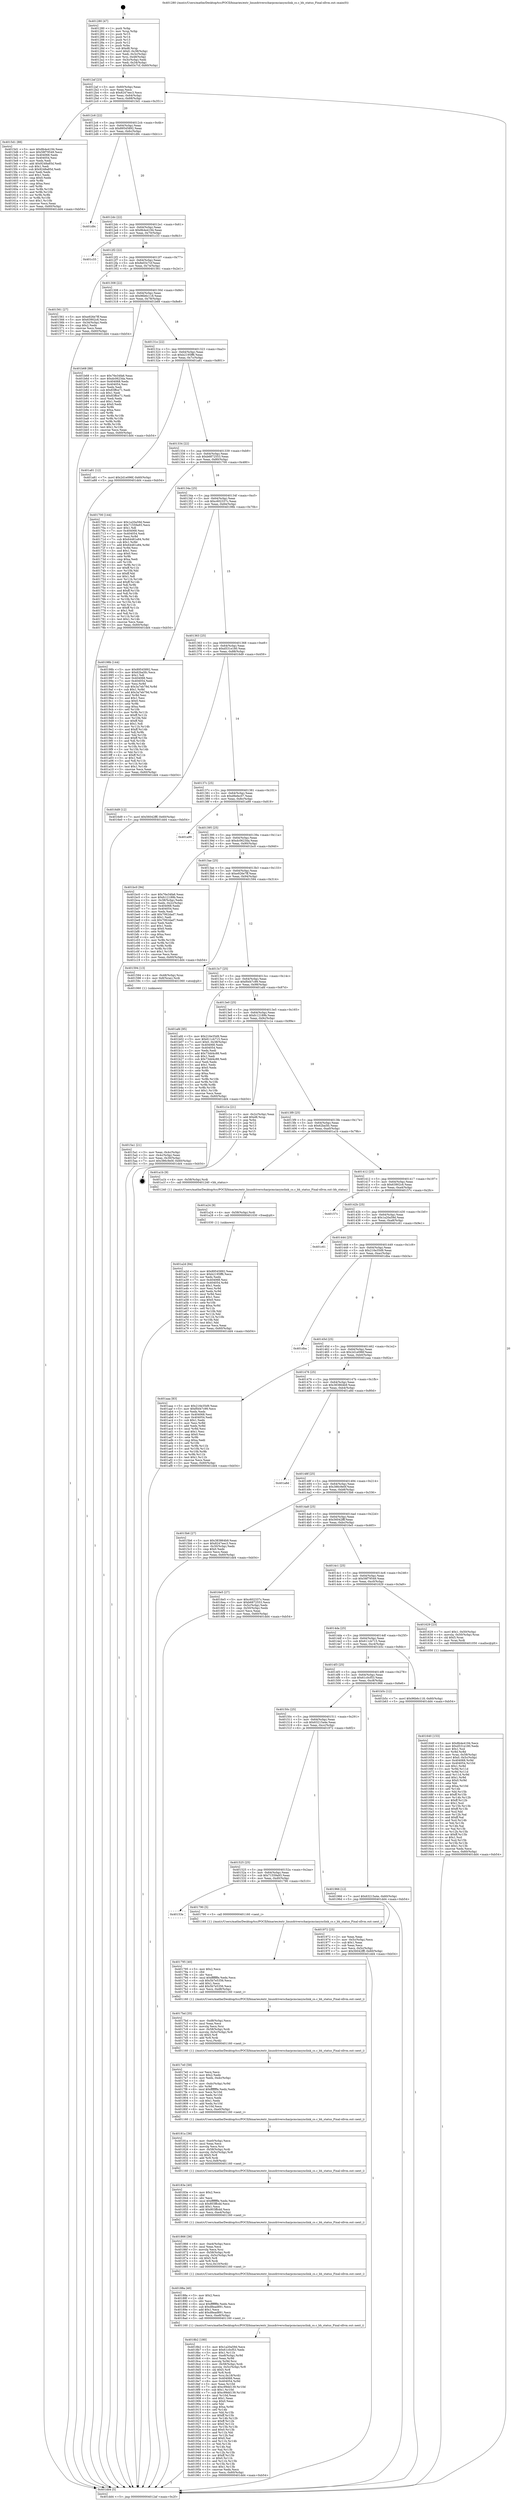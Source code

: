 digraph "0x401280" {
  label = "0x401280 (/mnt/c/Users/mathe/Desktop/tcc/POCII/binaries/extr_linuxdriverscharpcmciasynclink_cs.c_bh_status_Final-ollvm.out::main(0))"
  labelloc = "t"
  node[shape=record]

  Entry [label="",width=0.3,height=0.3,shape=circle,fillcolor=black,style=filled]
  "0x4012af" [label="{
     0x4012af [23]\l
     | [instrs]\l
     &nbsp;&nbsp;0x4012af \<+3\>: mov -0x60(%rbp),%eax\l
     &nbsp;&nbsp;0x4012b2 \<+2\>: mov %eax,%ecx\l
     &nbsp;&nbsp;0x4012b4 \<+6\>: sub $0x8247eec3,%ecx\l
     &nbsp;&nbsp;0x4012ba \<+3\>: mov %eax,-0x64(%rbp)\l
     &nbsp;&nbsp;0x4012bd \<+3\>: mov %ecx,-0x68(%rbp)\l
     &nbsp;&nbsp;0x4012c0 \<+6\>: je 00000000004015d1 \<main+0x351\>\l
  }"]
  "0x4015d1" [label="{
     0x4015d1 [88]\l
     | [instrs]\l
     &nbsp;&nbsp;0x4015d1 \<+5\>: mov $0x8b4e4194,%eax\l
     &nbsp;&nbsp;0x4015d6 \<+5\>: mov $0x58f79549,%ecx\l
     &nbsp;&nbsp;0x4015db \<+7\>: mov 0x404068,%edx\l
     &nbsp;&nbsp;0x4015e2 \<+7\>: mov 0x404054,%esi\l
     &nbsp;&nbsp;0x4015e9 \<+2\>: mov %edx,%edi\l
     &nbsp;&nbsp;0x4015eb \<+6\>: add $0x9248a85d,%edi\l
     &nbsp;&nbsp;0x4015f1 \<+3\>: sub $0x1,%edi\l
     &nbsp;&nbsp;0x4015f4 \<+6\>: sub $0x9248a85d,%edi\l
     &nbsp;&nbsp;0x4015fa \<+3\>: imul %edi,%edx\l
     &nbsp;&nbsp;0x4015fd \<+3\>: and $0x1,%edx\l
     &nbsp;&nbsp;0x401600 \<+3\>: cmp $0x0,%edx\l
     &nbsp;&nbsp;0x401603 \<+4\>: sete %r8b\l
     &nbsp;&nbsp;0x401607 \<+3\>: cmp $0xa,%esi\l
     &nbsp;&nbsp;0x40160a \<+4\>: setl %r9b\l
     &nbsp;&nbsp;0x40160e \<+3\>: mov %r8b,%r10b\l
     &nbsp;&nbsp;0x401611 \<+3\>: and %r9b,%r10b\l
     &nbsp;&nbsp;0x401614 \<+3\>: xor %r9b,%r8b\l
     &nbsp;&nbsp;0x401617 \<+3\>: or %r8b,%r10b\l
     &nbsp;&nbsp;0x40161a \<+4\>: test $0x1,%r10b\l
     &nbsp;&nbsp;0x40161e \<+3\>: cmovne %ecx,%eax\l
     &nbsp;&nbsp;0x401621 \<+3\>: mov %eax,-0x60(%rbp)\l
     &nbsp;&nbsp;0x401624 \<+5\>: jmp 0000000000401dd4 \<main+0xb54\>\l
  }"]
  "0x4012c6" [label="{
     0x4012c6 [22]\l
     | [instrs]\l
     &nbsp;&nbsp;0x4012c6 \<+5\>: jmp 00000000004012cb \<main+0x4b\>\l
     &nbsp;&nbsp;0x4012cb \<+3\>: mov -0x64(%rbp),%eax\l
     &nbsp;&nbsp;0x4012ce \<+5\>: sub $0x89545892,%eax\l
     &nbsp;&nbsp;0x4012d3 \<+3\>: mov %eax,-0x6c(%rbp)\l
     &nbsp;&nbsp;0x4012d6 \<+6\>: je 0000000000401d9c \<main+0xb1c\>\l
  }"]
  Exit [label="",width=0.3,height=0.3,shape=circle,fillcolor=black,style=filled,peripheries=2]
  "0x401d9c" [label="{
     0x401d9c\l
  }", style=dashed]
  "0x4012dc" [label="{
     0x4012dc [22]\l
     | [instrs]\l
     &nbsp;&nbsp;0x4012dc \<+5\>: jmp 00000000004012e1 \<main+0x61\>\l
     &nbsp;&nbsp;0x4012e1 \<+3\>: mov -0x64(%rbp),%eax\l
     &nbsp;&nbsp;0x4012e4 \<+5\>: sub $0x8b4e4194,%eax\l
     &nbsp;&nbsp;0x4012e9 \<+3\>: mov %eax,-0x70(%rbp)\l
     &nbsp;&nbsp;0x4012ec \<+6\>: je 0000000000401c33 \<main+0x9b3\>\l
  }"]
  "0x401a2d" [label="{
     0x401a2d [84]\l
     | [instrs]\l
     &nbsp;&nbsp;0x401a2d \<+5\>: mov $0x89545892,%eax\l
     &nbsp;&nbsp;0x401a32 \<+5\>: mov $0xb2195ff6,%ecx\l
     &nbsp;&nbsp;0x401a37 \<+2\>: xor %edx,%edx\l
     &nbsp;&nbsp;0x401a39 \<+7\>: mov 0x404068,%esi\l
     &nbsp;&nbsp;0x401a40 \<+8\>: mov 0x404054,%r8d\l
     &nbsp;&nbsp;0x401a48 \<+3\>: sub $0x1,%edx\l
     &nbsp;&nbsp;0x401a4b \<+3\>: mov %esi,%r9d\l
     &nbsp;&nbsp;0x401a4e \<+3\>: add %edx,%r9d\l
     &nbsp;&nbsp;0x401a51 \<+4\>: imul %r9d,%esi\l
     &nbsp;&nbsp;0x401a55 \<+3\>: and $0x1,%esi\l
     &nbsp;&nbsp;0x401a58 \<+3\>: cmp $0x0,%esi\l
     &nbsp;&nbsp;0x401a5b \<+4\>: sete %r10b\l
     &nbsp;&nbsp;0x401a5f \<+4\>: cmp $0xa,%r8d\l
     &nbsp;&nbsp;0x401a63 \<+4\>: setl %r11b\l
     &nbsp;&nbsp;0x401a67 \<+3\>: mov %r10b,%bl\l
     &nbsp;&nbsp;0x401a6a \<+3\>: and %r11b,%bl\l
     &nbsp;&nbsp;0x401a6d \<+3\>: xor %r11b,%r10b\l
     &nbsp;&nbsp;0x401a70 \<+3\>: or %r10b,%bl\l
     &nbsp;&nbsp;0x401a73 \<+3\>: test $0x1,%bl\l
     &nbsp;&nbsp;0x401a76 \<+3\>: cmovne %ecx,%eax\l
     &nbsp;&nbsp;0x401a79 \<+3\>: mov %eax,-0x60(%rbp)\l
     &nbsp;&nbsp;0x401a7c \<+5\>: jmp 0000000000401dd4 \<main+0xb54\>\l
  }"]
  "0x401c33" [label="{
     0x401c33\l
  }", style=dashed]
  "0x4012f2" [label="{
     0x4012f2 [22]\l
     | [instrs]\l
     &nbsp;&nbsp;0x4012f2 \<+5\>: jmp 00000000004012f7 \<main+0x77\>\l
     &nbsp;&nbsp;0x4012f7 \<+3\>: mov -0x64(%rbp),%eax\l
     &nbsp;&nbsp;0x4012fa \<+5\>: sub $0x8e03c7cf,%eax\l
     &nbsp;&nbsp;0x4012ff \<+3\>: mov %eax,-0x74(%rbp)\l
     &nbsp;&nbsp;0x401302 \<+6\>: je 0000000000401561 \<main+0x2e1\>\l
  }"]
  "0x401a24" [label="{
     0x401a24 [9]\l
     | [instrs]\l
     &nbsp;&nbsp;0x401a24 \<+4\>: mov -0x58(%rbp),%rdi\l
     &nbsp;&nbsp;0x401a28 \<+5\>: call 0000000000401030 \<free@plt\>\l
     | [calls]\l
     &nbsp;&nbsp;0x401030 \{1\} (unknown)\l
  }"]
  "0x401561" [label="{
     0x401561 [27]\l
     | [instrs]\l
     &nbsp;&nbsp;0x401561 \<+5\>: mov $0xe926e7ff,%eax\l
     &nbsp;&nbsp;0x401566 \<+5\>: mov $0x63902c6,%ecx\l
     &nbsp;&nbsp;0x40156b \<+3\>: mov -0x34(%rbp),%edx\l
     &nbsp;&nbsp;0x40156e \<+3\>: cmp $0x2,%edx\l
     &nbsp;&nbsp;0x401571 \<+3\>: cmovne %ecx,%eax\l
     &nbsp;&nbsp;0x401574 \<+3\>: mov %eax,-0x60(%rbp)\l
     &nbsp;&nbsp;0x401577 \<+5\>: jmp 0000000000401dd4 \<main+0xb54\>\l
  }"]
  "0x401308" [label="{
     0x401308 [22]\l
     | [instrs]\l
     &nbsp;&nbsp;0x401308 \<+5\>: jmp 000000000040130d \<main+0x8d\>\l
     &nbsp;&nbsp;0x40130d \<+3\>: mov -0x64(%rbp),%eax\l
     &nbsp;&nbsp;0x401310 \<+5\>: sub $0x96b6c118,%eax\l
     &nbsp;&nbsp;0x401315 \<+3\>: mov %eax,-0x78(%rbp)\l
     &nbsp;&nbsp;0x401318 \<+6\>: je 0000000000401b68 \<main+0x8e8\>\l
  }"]
  "0x401dd4" [label="{
     0x401dd4 [5]\l
     | [instrs]\l
     &nbsp;&nbsp;0x401dd4 \<+5\>: jmp 00000000004012af \<main+0x2f\>\l
  }"]
  "0x401280" [label="{
     0x401280 [47]\l
     | [instrs]\l
     &nbsp;&nbsp;0x401280 \<+1\>: push %rbp\l
     &nbsp;&nbsp;0x401281 \<+3\>: mov %rsp,%rbp\l
     &nbsp;&nbsp;0x401284 \<+2\>: push %r15\l
     &nbsp;&nbsp;0x401286 \<+2\>: push %r14\l
     &nbsp;&nbsp;0x401288 \<+2\>: push %r13\l
     &nbsp;&nbsp;0x40128a \<+2\>: push %r12\l
     &nbsp;&nbsp;0x40128c \<+1\>: push %rbx\l
     &nbsp;&nbsp;0x40128d \<+7\>: sub $0xd8,%rsp\l
     &nbsp;&nbsp;0x401294 \<+7\>: movl $0x0,-0x38(%rbp)\l
     &nbsp;&nbsp;0x40129b \<+3\>: mov %edi,-0x3c(%rbp)\l
     &nbsp;&nbsp;0x40129e \<+4\>: mov %rsi,-0x48(%rbp)\l
     &nbsp;&nbsp;0x4012a2 \<+3\>: mov -0x3c(%rbp),%edi\l
     &nbsp;&nbsp;0x4012a5 \<+3\>: mov %edi,-0x34(%rbp)\l
     &nbsp;&nbsp;0x4012a8 \<+7\>: movl $0x8e03c7cf,-0x60(%rbp)\l
  }"]
  "0x4018b2" [label="{
     0x4018b2 [180]\l
     | [instrs]\l
     &nbsp;&nbsp;0x4018b2 \<+5\>: mov $0x1a20a59d,%ecx\l
     &nbsp;&nbsp;0x4018b7 \<+5\>: mov $0x61c0cf53,%edx\l
     &nbsp;&nbsp;0x4018bc \<+3\>: mov $0x1,%r11b\l
     &nbsp;&nbsp;0x4018bf \<+7\>: mov -0xe8(%rbp),%r9d\l
     &nbsp;&nbsp;0x4018c6 \<+4\>: imul %eax,%r9d\l
     &nbsp;&nbsp;0x4018ca \<+3\>: movslq %r9d,%rsi\l
     &nbsp;&nbsp;0x4018cd \<+4\>: mov -0x58(%rbp),%rdi\l
     &nbsp;&nbsp;0x4018d1 \<+4\>: movslq -0x5c(%rbp),%r8\l
     &nbsp;&nbsp;0x4018d5 \<+4\>: shl $0x5,%r8\l
     &nbsp;&nbsp;0x4018d9 \<+3\>: add %r8,%rdi\l
     &nbsp;&nbsp;0x4018dc \<+4\>: mov %rsi,0x18(%rdi)\l
     &nbsp;&nbsp;0x4018e0 \<+7\>: mov 0x404068,%eax\l
     &nbsp;&nbsp;0x4018e7 \<+8\>: mov 0x404054,%r9d\l
     &nbsp;&nbsp;0x4018ef \<+3\>: mov %eax,%r10d\l
     &nbsp;&nbsp;0x4018f2 \<+7\>: add $0xc99dd139,%r10d\l
     &nbsp;&nbsp;0x4018f9 \<+4\>: sub $0x1,%r10d\l
     &nbsp;&nbsp;0x4018fd \<+7\>: sub $0xc99dd139,%r10d\l
     &nbsp;&nbsp;0x401904 \<+4\>: imul %r10d,%eax\l
     &nbsp;&nbsp;0x401908 \<+3\>: and $0x1,%eax\l
     &nbsp;&nbsp;0x40190b \<+3\>: cmp $0x0,%eax\l
     &nbsp;&nbsp;0x40190e \<+3\>: sete %bl\l
     &nbsp;&nbsp;0x401911 \<+4\>: cmp $0xa,%r9d\l
     &nbsp;&nbsp;0x401915 \<+4\>: setl %r14b\l
     &nbsp;&nbsp;0x401919 \<+3\>: mov %bl,%r15b\l
     &nbsp;&nbsp;0x40191c \<+4\>: xor $0xff,%r15b\l
     &nbsp;&nbsp;0x401920 \<+3\>: mov %r14b,%r12b\l
     &nbsp;&nbsp;0x401923 \<+4\>: xor $0xff,%r12b\l
     &nbsp;&nbsp;0x401927 \<+4\>: xor $0x0,%r11b\l
     &nbsp;&nbsp;0x40192b \<+3\>: mov %r15b,%r13b\l
     &nbsp;&nbsp;0x40192e \<+4\>: and $0x0,%r13b\l
     &nbsp;&nbsp;0x401932 \<+3\>: and %r11b,%bl\l
     &nbsp;&nbsp;0x401935 \<+3\>: mov %r12b,%al\l
     &nbsp;&nbsp;0x401938 \<+2\>: and $0x0,%al\l
     &nbsp;&nbsp;0x40193a \<+3\>: and %r11b,%r14b\l
     &nbsp;&nbsp;0x40193d \<+3\>: or %bl,%r13b\l
     &nbsp;&nbsp;0x401940 \<+3\>: or %r14b,%al\l
     &nbsp;&nbsp;0x401943 \<+3\>: xor %al,%r13b\l
     &nbsp;&nbsp;0x401946 \<+3\>: or %r12b,%r15b\l
     &nbsp;&nbsp;0x401949 \<+4\>: xor $0xff,%r15b\l
     &nbsp;&nbsp;0x40194d \<+4\>: or $0x0,%r11b\l
     &nbsp;&nbsp;0x401951 \<+3\>: and %r11b,%r15b\l
     &nbsp;&nbsp;0x401954 \<+3\>: or %r15b,%r13b\l
     &nbsp;&nbsp;0x401957 \<+4\>: test $0x1,%r13b\l
     &nbsp;&nbsp;0x40195b \<+3\>: cmovne %edx,%ecx\l
     &nbsp;&nbsp;0x40195e \<+3\>: mov %ecx,-0x60(%rbp)\l
     &nbsp;&nbsp;0x401961 \<+5\>: jmp 0000000000401dd4 \<main+0xb54\>\l
  }"]
  "0x401b68" [label="{
     0x401b68 [88]\l
     | [instrs]\l
     &nbsp;&nbsp;0x401b68 \<+5\>: mov $0x76e34fa6,%eax\l
     &nbsp;&nbsp;0x401b6d \<+5\>: mov $0xdc0623da,%ecx\l
     &nbsp;&nbsp;0x401b72 \<+7\>: mov 0x404068,%edx\l
     &nbsp;&nbsp;0x401b79 \<+7\>: mov 0x404054,%esi\l
     &nbsp;&nbsp;0x401b80 \<+2\>: mov %edx,%edi\l
     &nbsp;&nbsp;0x401b82 \<+6\>: sub $0x83ffce71,%edi\l
     &nbsp;&nbsp;0x401b88 \<+3\>: sub $0x1,%edi\l
     &nbsp;&nbsp;0x401b8b \<+6\>: add $0x83ffce71,%edi\l
     &nbsp;&nbsp;0x401b91 \<+3\>: imul %edi,%edx\l
     &nbsp;&nbsp;0x401b94 \<+3\>: and $0x1,%edx\l
     &nbsp;&nbsp;0x401b97 \<+3\>: cmp $0x0,%edx\l
     &nbsp;&nbsp;0x401b9a \<+4\>: sete %r8b\l
     &nbsp;&nbsp;0x401b9e \<+3\>: cmp $0xa,%esi\l
     &nbsp;&nbsp;0x401ba1 \<+4\>: setl %r9b\l
     &nbsp;&nbsp;0x401ba5 \<+3\>: mov %r8b,%r10b\l
     &nbsp;&nbsp;0x401ba8 \<+3\>: and %r9b,%r10b\l
     &nbsp;&nbsp;0x401bab \<+3\>: xor %r9b,%r8b\l
     &nbsp;&nbsp;0x401bae \<+3\>: or %r8b,%r10b\l
     &nbsp;&nbsp;0x401bb1 \<+4\>: test $0x1,%r10b\l
     &nbsp;&nbsp;0x401bb5 \<+3\>: cmovne %ecx,%eax\l
     &nbsp;&nbsp;0x401bb8 \<+3\>: mov %eax,-0x60(%rbp)\l
     &nbsp;&nbsp;0x401bbb \<+5\>: jmp 0000000000401dd4 \<main+0xb54\>\l
  }"]
  "0x40131e" [label="{
     0x40131e [22]\l
     | [instrs]\l
     &nbsp;&nbsp;0x40131e \<+5\>: jmp 0000000000401323 \<main+0xa3\>\l
     &nbsp;&nbsp;0x401323 \<+3\>: mov -0x64(%rbp),%eax\l
     &nbsp;&nbsp;0x401326 \<+5\>: sub $0xb2195ff6,%eax\l
     &nbsp;&nbsp;0x40132b \<+3\>: mov %eax,-0x7c(%rbp)\l
     &nbsp;&nbsp;0x40132e \<+6\>: je 0000000000401a81 \<main+0x801\>\l
  }"]
  "0x40188a" [label="{
     0x40188a [40]\l
     | [instrs]\l
     &nbsp;&nbsp;0x40188a \<+5\>: mov $0x2,%ecx\l
     &nbsp;&nbsp;0x40188f \<+1\>: cltd\l
     &nbsp;&nbsp;0x401890 \<+2\>: idiv %ecx\l
     &nbsp;&nbsp;0x401892 \<+6\>: imul $0xfffffffe,%edx,%ecx\l
     &nbsp;&nbsp;0x401898 \<+6\>: sub $0xd8ead891,%ecx\l
     &nbsp;&nbsp;0x40189e \<+3\>: add $0x1,%ecx\l
     &nbsp;&nbsp;0x4018a1 \<+6\>: add $0xd8ead891,%ecx\l
     &nbsp;&nbsp;0x4018a7 \<+6\>: mov %ecx,-0xe8(%rbp)\l
     &nbsp;&nbsp;0x4018ad \<+5\>: call 0000000000401160 \<next_i\>\l
     | [calls]\l
     &nbsp;&nbsp;0x401160 \{1\} (/mnt/c/Users/mathe/Desktop/tcc/POCII/binaries/extr_linuxdriverscharpcmciasynclink_cs.c_bh_status_Final-ollvm.out::next_i)\l
  }"]
  "0x401a81" [label="{
     0x401a81 [12]\l
     | [instrs]\l
     &nbsp;&nbsp;0x401a81 \<+7\>: movl $0x2d1e096f,-0x60(%rbp)\l
     &nbsp;&nbsp;0x401a88 \<+5\>: jmp 0000000000401dd4 \<main+0xb54\>\l
  }"]
  "0x401334" [label="{
     0x401334 [22]\l
     | [instrs]\l
     &nbsp;&nbsp;0x401334 \<+5\>: jmp 0000000000401339 \<main+0xb9\>\l
     &nbsp;&nbsp;0x401339 \<+3\>: mov -0x64(%rbp),%eax\l
     &nbsp;&nbsp;0x40133c \<+5\>: sub $0xb6872553,%eax\l
     &nbsp;&nbsp;0x401341 \<+3\>: mov %eax,-0x80(%rbp)\l
     &nbsp;&nbsp;0x401344 \<+6\>: je 0000000000401700 \<main+0x480\>\l
  }"]
  "0x401866" [label="{
     0x401866 [36]\l
     | [instrs]\l
     &nbsp;&nbsp;0x401866 \<+6\>: mov -0xe4(%rbp),%ecx\l
     &nbsp;&nbsp;0x40186c \<+3\>: imul %eax,%ecx\l
     &nbsp;&nbsp;0x40186f \<+3\>: movslq %ecx,%rsi\l
     &nbsp;&nbsp;0x401872 \<+4\>: mov -0x58(%rbp),%rdi\l
     &nbsp;&nbsp;0x401876 \<+4\>: movslq -0x5c(%rbp),%r8\l
     &nbsp;&nbsp;0x40187a \<+4\>: shl $0x5,%r8\l
     &nbsp;&nbsp;0x40187e \<+3\>: add %r8,%rdi\l
     &nbsp;&nbsp;0x401881 \<+4\>: mov %rsi,0x10(%rdi)\l
     &nbsp;&nbsp;0x401885 \<+5\>: call 0000000000401160 \<next_i\>\l
     | [calls]\l
     &nbsp;&nbsp;0x401160 \{1\} (/mnt/c/Users/mathe/Desktop/tcc/POCII/binaries/extr_linuxdriverscharpcmciasynclink_cs.c_bh_status_Final-ollvm.out::next_i)\l
  }"]
  "0x401700" [label="{
     0x401700 [144]\l
     | [instrs]\l
     &nbsp;&nbsp;0x401700 \<+5\>: mov $0x1a20a59d,%eax\l
     &nbsp;&nbsp;0x401705 \<+5\>: mov $0x71559a93,%ecx\l
     &nbsp;&nbsp;0x40170a \<+2\>: mov $0x1,%dl\l
     &nbsp;&nbsp;0x40170c \<+7\>: mov 0x404068,%esi\l
     &nbsp;&nbsp;0x401713 \<+7\>: mov 0x404054,%edi\l
     &nbsp;&nbsp;0x40171a \<+3\>: mov %esi,%r8d\l
     &nbsp;&nbsp;0x40171d \<+7\>: sub $0x64481e84,%r8d\l
     &nbsp;&nbsp;0x401724 \<+4\>: sub $0x1,%r8d\l
     &nbsp;&nbsp;0x401728 \<+7\>: add $0x64481e84,%r8d\l
     &nbsp;&nbsp;0x40172f \<+4\>: imul %r8d,%esi\l
     &nbsp;&nbsp;0x401733 \<+3\>: and $0x1,%esi\l
     &nbsp;&nbsp;0x401736 \<+3\>: cmp $0x0,%esi\l
     &nbsp;&nbsp;0x401739 \<+4\>: sete %r9b\l
     &nbsp;&nbsp;0x40173d \<+3\>: cmp $0xa,%edi\l
     &nbsp;&nbsp;0x401740 \<+4\>: setl %r10b\l
     &nbsp;&nbsp;0x401744 \<+3\>: mov %r9b,%r11b\l
     &nbsp;&nbsp;0x401747 \<+4\>: xor $0xff,%r11b\l
     &nbsp;&nbsp;0x40174b \<+3\>: mov %r10b,%bl\l
     &nbsp;&nbsp;0x40174e \<+3\>: xor $0xff,%bl\l
     &nbsp;&nbsp;0x401751 \<+3\>: xor $0x1,%dl\l
     &nbsp;&nbsp;0x401754 \<+3\>: mov %r11b,%r14b\l
     &nbsp;&nbsp;0x401757 \<+4\>: and $0xff,%r14b\l
     &nbsp;&nbsp;0x40175b \<+3\>: and %dl,%r9b\l
     &nbsp;&nbsp;0x40175e \<+3\>: mov %bl,%r15b\l
     &nbsp;&nbsp;0x401761 \<+4\>: and $0xff,%r15b\l
     &nbsp;&nbsp;0x401765 \<+3\>: and %dl,%r10b\l
     &nbsp;&nbsp;0x401768 \<+3\>: or %r9b,%r14b\l
     &nbsp;&nbsp;0x40176b \<+3\>: or %r10b,%r15b\l
     &nbsp;&nbsp;0x40176e \<+3\>: xor %r15b,%r14b\l
     &nbsp;&nbsp;0x401771 \<+3\>: or %bl,%r11b\l
     &nbsp;&nbsp;0x401774 \<+4\>: xor $0xff,%r11b\l
     &nbsp;&nbsp;0x401778 \<+3\>: or $0x1,%dl\l
     &nbsp;&nbsp;0x40177b \<+3\>: and %dl,%r11b\l
     &nbsp;&nbsp;0x40177e \<+3\>: or %r11b,%r14b\l
     &nbsp;&nbsp;0x401781 \<+4\>: test $0x1,%r14b\l
     &nbsp;&nbsp;0x401785 \<+3\>: cmovne %ecx,%eax\l
     &nbsp;&nbsp;0x401788 \<+3\>: mov %eax,-0x60(%rbp)\l
     &nbsp;&nbsp;0x40178b \<+5\>: jmp 0000000000401dd4 \<main+0xb54\>\l
  }"]
  "0x40134a" [label="{
     0x40134a [25]\l
     | [instrs]\l
     &nbsp;&nbsp;0x40134a \<+5\>: jmp 000000000040134f \<main+0xcf\>\l
     &nbsp;&nbsp;0x40134f \<+3\>: mov -0x64(%rbp),%eax\l
     &nbsp;&nbsp;0x401352 \<+5\>: sub $0xc602337c,%eax\l
     &nbsp;&nbsp;0x401357 \<+6\>: mov %eax,-0x84(%rbp)\l
     &nbsp;&nbsp;0x40135d \<+6\>: je 000000000040198b \<main+0x70b\>\l
  }"]
  "0x40183e" [label="{
     0x40183e [40]\l
     | [instrs]\l
     &nbsp;&nbsp;0x40183e \<+5\>: mov $0x2,%ecx\l
     &nbsp;&nbsp;0x401843 \<+1\>: cltd\l
     &nbsp;&nbsp;0x401844 \<+2\>: idiv %ecx\l
     &nbsp;&nbsp;0x401846 \<+6\>: imul $0xfffffffe,%edx,%ecx\l
     &nbsp;&nbsp;0x40184c \<+6\>: sub $0x803ffcdd,%ecx\l
     &nbsp;&nbsp;0x401852 \<+3\>: add $0x1,%ecx\l
     &nbsp;&nbsp;0x401855 \<+6\>: add $0x803ffcdd,%ecx\l
     &nbsp;&nbsp;0x40185b \<+6\>: mov %ecx,-0xe4(%rbp)\l
     &nbsp;&nbsp;0x401861 \<+5\>: call 0000000000401160 \<next_i\>\l
     | [calls]\l
     &nbsp;&nbsp;0x401160 \{1\} (/mnt/c/Users/mathe/Desktop/tcc/POCII/binaries/extr_linuxdriverscharpcmciasynclink_cs.c_bh_status_Final-ollvm.out::next_i)\l
  }"]
  "0x40198b" [label="{
     0x40198b [144]\l
     | [instrs]\l
     &nbsp;&nbsp;0x40198b \<+5\>: mov $0x89545892,%eax\l
     &nbsp;&nbsp;0x401990 \<+5\>: mov $0x62ba5fc,%ecx\l
     &nbsp;&nbsp;0x401995 \<+2\>: mov $0x1,%dl\l
     &nbsp;&nbsp;0x401997 \<+7\>: mov 0x404068,%esi\l
     &nbsp;&nbsp;0x40199e \<+7\>: mov 0x404054,%edi\l
     &nbsp;&nbsp;0x4019a5 \<+3\>: mov %esi,%r8d\l
     &nbsp;&nbsp;0x4019a8 \<+7\>: sub $0x3a7eb79d,%r8d\l
     &nbsp;&nbsp;0x4019af \<+4\>: sub $0x1,%r8d\l
     &nbsp;&nbsp;0x4019b3 \<+7\>: add $0x3a7eb79d,%r8d\l
     &nbsp;&nbsp;0x4019ba \<+4\>: imul %r8d,%esi\l
     &nbsp;&nbsp;0x4019be \<+3\>: and $0x1,%esi\l
     &nbsp;&nbsp;0x4019c1 \<+3\>: cmp $0x0,%esi\l
     &nbsp;&nbsp;0x4019c4 \<+4\>: sete %r9b\l
     &nbsp;&nbsp;0x4019c8 \<+3\>: cmp $0xa,%edi\l
     &nbsp;&nbsp;0x4019cb \<+4\>: setl %r10b\l
     &nbsp;&nbsp;0x4019cf \<+3\>: mov %r9b,%r11b\l
     &nbsp;&nbsp;0x4019d2 \<+4\>: xor $0xff,%r11b\l
     &nbsp;&nbsp;0x4019d6 \<+3\>: mov %r10b,%bl\l
     &nbsp;&nbsp;0x4019d9 \<+3\>: xor $0xff,%bl\l
     &nbsp;&nbsp;0x4019dc \<+3\>: xor $0x1,%dl\l
     &nbsp;&nbsp;0x4019df \<+3\>: mov %r11b,%r14b\l
     &nbsp;&nbsp;0x4019e2 \<+4\>: and $0xff,%r14b\l
     &nbsp;&nbsp;0x4019e6 \<+3\>: and %dl,%r9b\l
     &nbsp;&nbsp;0x4019e9 \<+3\>: mov %bl,%r15b\l
     &nbsp;&nbsp;0x4019ec \<+4\>: and $0xff,%r15b\l
     &nbsp;&nbsp;0x4019f0 \<+3\>: and %dl,%r10b\l
     &nbsp;&nbsp;0x4019f3 \<+3\>: or %r9b,%r14b\l
     &nbsp;&nbsp;0x4019f6 \<+3\>: or %r10b,%r15b\l
     &nbsp;&nbsp;0x4019f9 \<+3\>: xor %r15b,%r14b\l
     &nbsp;&nbsp;0x4019fc \<+3\>: or %bl,%r11b\l
     &nbsp;&nbsp;0x4019ff \<+4\>: xor $0xff,%r11b\l
     &nbsp;&nbsp;0x401a03 \<+3\>: or $0x1,%dl\l
     &nbsp;&nbsp;0x401a06 \<+3\>: and %dl,%r11b\l
     &nbsp;&nbsp;0x401a09 \<+3\>: or %r11b,%r14b\l
     &nbsp;&nbsp;0x401a0c \<+4\>: test $0x1,%r14b\l
     &nbsp;&nbsp;0x401a10 \<+3\>: cmovne %ecx,%eax\l
     &nbsp;&nbsp;0x401a13 \<+3\>: mov %eax,-0x60(%rbp)\l
     &nbsp;&nbsp;0x401a16 \<+5\>: jmp 0000000000401dd4 \<main+0xb54\>\l
  }"]
  "0x401363" [label="{
     0x401363 [25]\l
     | [instrs]\l
     &nbsp;&nbsp;0x401363 \<+5\>: jmp 0000000000401368 \<main+0xe8\>\l
     &nbsp;&nbsp;0x401368 \<+3\>: mov -0x64(%rbp),%eax\l
     &nbsp;&nbsp;0x40136b \<+5\>: sub $0xd531e180,%eax\l
     &nbsp;&nbsp;0x401370 \<+6\>: mov %eax,-0x88(%rbp)\l
     &nbsp;&nbsp;0x401376 \<+6\>: je 00000000004016d9 \<main+0x459\>\l
  }"]
  "0x40181a" [label="{
     0x40181a [36]\l
     | [instrs]\l
     &nbsp;&nbsp;0x40181a \<+6\>: mov -0xe0(%rbp),%ecx\l
     &nbsp;&nbsp;0x401820 \<+3\>: imul %eax,%ecx\l
     &nbsp;&nbsp;0x401823 \<+3\>: movslq %ecx,%rsi\l
     &nbsp;&nbsp;0x401826 \<+4\>: mov -0x58(%rbp),%rdi\l
     &nbsp;&nbsp;0x40182a \<+4\>: movslq -0x5c(%rbp),%r8\l
     &nbsp;&nbsp;0x40182e \<+4\>: shl $0x5,%r8\l
     &nbsp;&nbsp;0x401832 \<+3\>: add %r8,%rdi\l
     &nbsp;&nbsp;0x401835 \<+4\>: mov %rsi,0x8(%rdi)\l
     &nbsp;&nbsp;0x401839 \<+5\>: call 0000000000401160 \<next_i\>\l
     | [calls]\l
     &nbsp;&nbsp;0x401160 \{1\} (/mnt/c/Users/mathe/Desktop/tcc/POCII/binaries/extr_linuxdriverscharpcmciasynclink_cs.c_bh_status_Final-ollvm.out::next_i)\l
  }"]
  "0x4016d9" [label="{
     0x4016d9 [12]\l
     | [instrs]\l
     &nbsp;&nbsp;0x4016d9 \<+7\>: movl $0x56042fff,-0x60(%rbp)\l
     &nbsp;&nbsp;0x4016e0 \<+5\>: jmp 0000000000401dd4 \<main+0xb54\>\l
  }"]
  "0x40137c" [label="{
     0x40137c [25]\l
     | [instrs]\l
     &nbsp;&nbsp;0x40137c \<+5\>: jmp 0000000000401381 \<main+0x101\>\l
     &nbsp;&nbsp;0x401381 \<+3\>: mov -0x64(%rbp),%eax\l
     &nbsp;&nbsp;0x401384 \<+5\>: sub $0xd9efec07,%eax\l
     &nbsp;&nbsp;0x401389 \<+6\>: mov %eax,-0x8c(%rbp)\l
     &nbsp;&nbsp;0x40138f \<+6\>: je 0000000000401a99 \<main+0x819\>\l
  }"]
  "0x4017e0" [label="{
     0x4017e0 [58]\l
     | [instrs]\l
     &nbsp;&nbsp;0x4017e0 \<+2\>: xor %ecx,%ecx\l
     &nbsp;&nbsp;0x4017e2 \<+5\>: mov $0x2,%edx\l
     &nbsp;&nbsp;0x4017e7 \<+6\>: mov %edx,-0xdc(%rbp)\l
     &nbsp;&nbsp;0x4017ed \<+1\>: cltd\l
     &nbsp;&nbsp;0x4017ee \<+7\>: mov -0xdc(%rbp),%r9d\l
     &nbsp;&nbsp;0x4017f5 \<+3\>: idiv %r9d\l
     &nbsp;&nbsp;0x4017f8 \<+6\>: imul $0xfffffffe,%edx,%edx\l
     &nbsp;&nbsp;0x4017fe \<+3\>: mov %ecx,%r10d\l
     &nbsp;&nbsp;0x401801 \<+3\>: sub %edx,%r10d\l
     &nbsp;&nbsp;0x401804 \<+2\>: mov %ecx,%edx\l
     &nbsp;&nbsp;0x401806 \<+3\>: sub $0x1,%edx\l
     &nbsp;&nbsp;0x401809 \<+3\>: add %edx,%r10d\l
     &nbsp;&nbsp;0x40180c \<+3\>: sub %r10d,%ecx\l
     &nbsp;&nbsp;0x40180f \<+6\>: mov %ecx,-0xe0(%rbp)\l
     &nbsp;&nbsp;0x401815 \<+5\>: call 0000000000401160 \<next_i\>\l
     | [calls]\l
     &nbsp;&nbsp;0x401160 \{1\} (/mnt/c/Users/mathe/Desktop/tcc/POCII/binaries/extr_linuxdriverscharpcmciasynclink_cs.c_bh_status_Final-ollvm.out::next_i)\l
  }"]
  "0x401a99" [label="{
     0x401a99\l
  }", style=dashed]
  "0x401395" [label="{
     0x401395 [25]\l
     | [instrs]\l
     &nbsp;&nbsp;0x401395 \<+5\>: jmp 000000000040139a \<main+0x11a\>\l
     &nbsp;&nbsp;0x40139a \<+3\>: mov -0x64(%rbp),%eax\l
     &nbsp;&nbsp;0x40139d \<+5\>: sub $0xdc0623da,%eax\l
     &nbsp;&nbsp;0x4013a2 \<+6\>: mov %eax,-0x90(%rbp)\l
     &nbsp;&nbsp;0x4013a8 \<+6\>: je 0000000000401bc0 \<main+0x940\>\l
  }"]
  "0x4017bd" [label="{
     0x4017bd [35]\l
     | [instrs]\l
     &nbsp;&nbsp;0x4017bd \<+6\>: mov -0xd8(%rbp),%ecx\l
     &nbsp;&nbsp;0x4017c3 \<+3\>: imul %eax,%ecx\l
     &nbsp;&nbsp;0x4017c6 \<+3\>: movslq %ecx,%rsi\l
     &nbsp;&nbsp;0x4017c9 \<+4\>: mov -0x58(%rbp),%rdi\l
     &nbsp;&nbsp;0x4017cd \<+4\>: movslq -0x5c(%rbp),%r8\l
     &nbsp;&nbsp;0x4017d1 \<+4\>: shl $0x5,%r8\l
     &nbsp;&nbsp;0x4017d5 \<+3\>: add %r8,%rdi\l
     &nbsp;&nbsp;0x4017d8 \<+3\>: mov %rsi,(%rdi)\l
     &nbsp;&nbsp;0x4017db \<+5\>: call 0000000000401160 \<next_i\>\l
     | [calls]\l
     &nbsp;&nbsp;0x401160 \{1\} (/mnt/c/Users/mathe/Desktop/tcc/POCII/binaries/extr_linuxdriverscharpcmciasynclink_cs.c_bh_status_Final-ollvm.out::next_i)\l
  }"]
  "0x401bc0" [label="{
     0x401bc0 [94]\l
     | [instrs]\l
     &nbsp;&nbsp;0x401bc0 \<+5\>: mov $0x76e34fa6,%eax\l
     &nbsp;&nbsp;0x401bc5 \<+5\>: mov $0xfc12189b,%ecx\l
     &nbsp;&nbsp;0x401bca \<+3\>: mov -0x38(%rbp),%edx\l
     &nbsp;&nbsp;0x401bcd \<+3\>: mov %edx,-0x2c(%rbp)\l
     &nbsp;&nbsp;0x401bd0 \<+7\>: mov 0x404068,%edx\l
     &nbsp;&nbsp;0x401bd7 \<+7\>: mov 0x404054,%esi\l
     &nbsp;&nbsp;0x401bde \<+2\>: mov %edx,%edi\l
     &nbsp;&nbsp;0x401be0 \<+6\>: add $0x7062dad7,%edi\l
     &nbsp;&nbsp;0x401be6 \<+3\>: sub $0x1,%edi\l
     &nbsp;&nbsp;0x401be9 \<+6\>: sub $0x7062dad7,%edi\l
     &nbsp;&nbsp;0x401bef \<+3\>: imul %edi,%edx\l
     &nbsp;&nbsp;0x401bf2 \<+3\>: and $0x1,%edx\l
     &nbsp;&nbsp;0x401bf5 \<+3\>: cmp $0x0,%edx\l
     &nbsp;&nbsp;0x401bf8 \<+4\>: sete %r8b\l
     &nbsp;&nbsp;0x401bfc \<+3\>: cmp $0xa,%esi\l
     &nbsp;&nbsp;0x401bff \<+4\>: setl %r9b\l
     &nbsp;&nbsp;0x401c03 \<+3\>: mov %r8b,%r10b\l
     &nbsp;&nbsp;0x401c06 \<+3\>: and %r9b,%r10b\l
     &nbsp;&nbsp;0x401c09 \<+3\>: xor %r9b,%r8b\l
     &nbsp;&nbsp;0x401c0c \<+3\>: or %r8b,%r10b\l
     &nbsp;&nbsp;0x401c0f \<+4\>: test $0x1,%r10b\l
     &nbsp;&nbsp;0x401c13 \<+3\>: cmovne %ecx,%eax\l
     &nbsp;&nbsp;0x401c16 \<+3\>: mov %eax,-0x60(%rbp)\l
     &nbsp;&nbsp;0x401c19 \<+5\>: jmp 0000000000401dd4 \<main+0xb54\>\l
  }"]
  "0x4013ae" [label="{
     0x4013ae [25]\l
     | [instrs]\l
     &nbsp;&nbsp;0x4013ae \<+5\>: jmp 00000000004013b3 \<main+0x133\>\l
     &nbsp;&nbsp;0x4013b3 \<+3\>: mov -0x64(%rbp),%eax\l
     &nbsp;&nbsp;0x4013b6 \<+5\>: sub $0xe926e7ff,%eax\l
     &nbsp;&nbsp;0x4013bb \<+6\>: mov %eax,-0x94(%rbp)\l
     &nbsp;&nbsp;0x4013c1 \<+6\>: je 0000000000401594 \<main+0x314\>\l
  }"]
  "0x401795" [label="{
     0x401795 [40]\l
     | [instrs]\l
     &nbsp;&nbsp;0x401795 \<+5\>: mov $0x2,%ecx\l
     &nbsp;&nbsp;0x40179a \<+1\>: cltd\l
     &nbsp;&nbsp;0x40179b \<+2\>: idiv %ecx\l
     &nbsp;&nbsp;0x40179d \<+6\>: imul $0xfffffffe,%edx,%ecx\l
     &nbsp;&nbsp;0x4017a3 \<+6\>: sub $0x5b7e5356,%ecx\l
     &nbsp;&nbsp;0x4017a9 \<+3\>: add $0x1,%ecx\l
     &nbsp;&nbsp;0x4017ac \<+6\>: add $0x5b7e5356,%ecx\l
     &nbsp;&nbsp;0x4017b2 \<+6\>: mov %ecx,-0xd8(%rbp)\l
     &nbsp;&nbsp;0x4017b8 \<+5\>: call 0000000000401160 \<next_i\>\l
     | [calls]\l
     &nbsp;&nbsp;0x401160 \{1\} (/mnt/c/Users/mathe/Desktop/tcc/POCII/binaries/extr_linuxdriverscharpcmciasynclink_cs.c_bh_status_Final-ollvm.out::next_i)\l
  }"]
  "0x401594" [label="{
     0x401594 [13]\l
     | [instrs]\l
     &nbsp;&nbsp;0x401594 \<+4\>: mov -0x48(%rbp),%rax\l
     &nbsp;&nbsp;0x401598 \<+4\>: mov 0x8(%rax),%rdi\l
     &nbsp;&nbsp;0x40159c \<+5\>: call 0000000000401060 \<atoi@plt\>\l
     | [calls]\l
     &nbsp;&nbsp;0x401060 \{1\} (unknown)\l
  }"]
  "0x4013c7" [label="{
     0x4013c7 [25]\l
     | [instrs]\l
     &nbsp;&nbsp;0x4013c7 \<+5\>: jmp 00000000004013cc \<main+0x14c\>\l
     &nbsp;&nbsp;0x4013cc \<+3\>: mov -0x64(%rbp),%eax\l
     &nbsp;&nbsp;0x4013cf \<+5\>: sub $0xf0d47c99,%eax\l
     &nbsp;&nbsp;0x4013d4 \<+6\>: mov %eax,-0x98(%rbp)\l
     &nbsp;&nbsp;0x4013da \<+6\>: je 0000000000401afd \<main+0x87d\>\l
  }"]
  "0x4015a1" [label="{
     0x4015a1 [21]\l
     | [instrs]\l
     &nbsp;&nbsp;0x4015a1 \<+3\>: mov %eax,-0x4c(%rbp)\l
     &nbsp;&nbsp;0x4015a4 \<+3\>: mov -0x4c(%rbp),%eax\l
     &nbsp;&nbsp;0x4015a7 \<+3\>: mov %eax,-0x30(%rbp)\l
     &nbsp;&nbsp;0x4015aa \<+7\>: movl $0x386c9e0f,-0x60(%rbp)\l
     &nbsp;&nbsp;0x4015b1 \<+5\>: jmp 0000000000401dd4 \<main+0xb54\>\l
  }"]
  "0x40153e" [label="{
     0x40153e\l
  }", style=dashed]
  "0x401afd" [label="{
     0x401afd [95]\l
     | [instrs]\l
     &nbsp;&nbsp;0x401afd \<+5\>: mov $0x216e35d9,%eax\l
     &nbsp;&nbsp;0x401b02 \<+5\>: mov $0x611cb715,%ecx\l
     &nbsp;&nbsp;0x401b07 \<+7\>: movl $0x0,-0x38(%rbp)\l
     &nbsp;&nbsp;0x401b0e \<+7\>: mov 0x404068,%edx\l
     &nbsp;&nbsp;0x401b15 \<+7\>: mov 0x404054,%esi\l
     &nbsp;&nbsp;0x401b1c \<+2\>: mov %edx,%edi\l
     &nbsp;&nbsp;0x401b1e \<+6\>: add $0x73dd4c88,%edi\l
     &nbsp;&nbsp;0x401b24 \<+3\>: sub $0x1,%edi\l
     &nbsp;&nbsp;0x401b27 \<+6\>: sub $0x73dd4c88,%edi\l
     &nbsp;&nbsp;0x401b2d \<+3\>: imul %edi,%edx\l
     &nbsp;&nbsp;0x401b30 \<+3\>: and $0x1,%edx\l
     &nbsp;&nbsp;0x401b33 \<+3\>: cmp $0x0,%edx\l
     &nbsp;&nbsp;0x401b36 \<+4\>: sete %r8b\l
     &nbsp;&nbsp;0x401b3a \<+3\>: cmp $0xa,%esi\l
     &nbsp;&nbsp;0x401b3d \<+4\>: setl %r9b\l
     &nbsp;&nbsp;0x401b41 \<+3\>: mov %r8b,%r10b\l
     &nbsp;&nbsp;0x401b44 \<+3\>: and %r9b,%r10b\l
     &nbsp;&nbsp;0x401b47 \<+3\>: xor %r9b,%r8b\l
     &nbsp;&nbsp;0x401b4a \<+3\>: or %r8b,%r10b\l
     &nbsp;&nbsp;0x401b4d \<+4\>: test $0x1,%r10b\l
     &nbsp;&nbsp;0x401b51 \<+3\>: cmovne %ecx,%eax\l
     &nbsp;&nbsp;0x401b54 \<+3\>: mov %eax,-0x60(%rbp)\l
     &nbsp;&nbsp;0x401b57 \<+5\>: jmp 0000000000401dd4 \<main+0xb54\>\l
  }"]
  "0x4013e0" [label="{
     0x4013e0 [25]\l
     | [instrs]\l
     &nbsp;&nbsp;0x4013e0 \<+5\>: jmp 00000000004013e5 \<main+0x165\>\l
     &nbsp;&nbsp;0x4013e5 \<+3\>: mov -0x64(%rbp),%eax\l
     &nbsp;&nbsp;0x4013e8 \<+5\>: sub $0xfc12189b,%eax\l
     &nbsp;&nbsp;0x4013ed \<+6\>: mov %eax,-0x9c(%rbp)\l
     &nbsp;&nbsp;0x4013f3 \<+6\>: je 0000000000401c1e \<main+0x99e\>\l
  }"]
  "0x401790" [label="{
     0x401790 [5]\l
     | [instrs]\l
     &nbsp;&nbsp;0x401790 \<+5\>: call 0000000000401160 \<next_i\>\l
     | [calls]\l
     &nbsp;&nbsp;0x401160 \{1\} (/mnt/c/Users/mathe/Desktop/tcc/POCII/binaries/extr_linuxdriverscharpcmciasynclink_cs.c_bh_status_Final-ollvm.out::next_i)\l
  }"]
  "0x401c1e" [label="{
     0x401c1e [21]\l
     | [instrs]\l
     &nbsp;&nbsp;0x401c1e \<+3\>: mov -0x2c(%rbp),%eax\l
     &nbsp;&nbsp;0x401c21 \<+7\>: add $0xd8,%rsp\l
     &nbsp;&nbsp;0x401c28 \<+1\>: pop %rbx\l
     &nbsp;&nbsp;0x401c29 \<+2\>: pop %r12\l
     &nbsp;&nbsp;0x401c2b \<+2\>: pop %r13\l
     &nbsp;&nbsp;0x401c2d \<+2\>: pop %r14\l
     &nbsp;&nbsp;0x401c2f \<+2\>: pop %r15\l
     &nbsp;&nbsp;0x401c31 \<+1\>: pop %rbp\l
     &nbsp;&nbsp;0x401c32 \<+1\>: ret\l
  }"]
  "0x4013f9" [label="{
     0x4013f9 [25]\l
     | [instrs]\l
     &nbsp;&nbsp;0x4013f9 \<+5\>: jmp 00000000004013fe \<main+0x17e\>\l
     &nbsp;&nbsp;0x4013fe \<+3\>: mov -0x64(%rbp),%eax\l
     &nbsp;&nbsp;0x401401 \<+5\>: sub $0x62ba5fc,%eax\l
     &nbsp;&nbsp;0x401406 \<+6\>: mov %eax,-0xa0(%rbp)\l
     &nbsp;&nbsp;0x40140c \<+6\>: je 0000000000401a1b \<main+0x79b\>\l
  }"]
  "0x401525" [label="{
     0x401525 [25]\l
     | [instrs]\l
     &nbsp;&nbsp;0x401525 \<+5\>: jmp 000000000040152a \<main+0x2aa\>\l
     &nbsp;&nbsp;0x40152a \<+3\>: mov -0x64(%rbp),%eax\l
     &nbsp;&nbsp;0x40152d \<+5\>: sub $0x71559a93,%eax\l
     &nbsp;&nbsp;0x401532 \<+6\>: mov %eax,-0xd0(%rbp)\l
     &nbsp;&nbsp;0x401538 \<+6\>: je 0000000000401790 \<main+0x510\>\l
  }"]
  "0x401a1b" [label="{
     0x401a1b [9]\l
     | [instrs]\l
     &nbsp;&nbsp;0x401a1b \<+4\>: mov -0x58(%rbp),%rdi\l
     &nbsp;&nbsp;0x401a1f \<+5\>: call 0000000000401240 \<bh_status\>\l
     | [calls]\l
     &nbsp;&nbsp;0x401240 \{1\} (/mnt/c/Users/mathe/Desktop/tcc/POCII/binaries/extr_linuxdriverscharpcmciasynclink_cs.c_bh_status_Final-ollvm.out::bh_status)\l
  }"]
  "0x401412" [label="{
     0x401412 [25]\l
     | [instrs]\l
     &nbsp;&nbsp;0x401412 \<+5\>: jmp 0000000000401417 \<main+0x197\>\l
     &nbsp;&nbsp;0x401417 \<+3\>: mov -0x64(%rbp),%eax\l
     &nbsp;&nbsp;0x40141a \<+5\>: sub $0x63902c6,%eax\l
     &nbsp;&nbsp;0x40141f \<+6\>: mov %eax,-0xa4(%rbp)\l
     &nbsp;&nbsp;0x401425 \<+6\>: je 000000000040157c \<main+0x2fc\>\l
  }"]
  "0x401972" [label="{
     0x401972 [25]\l
     | [instrs]\l
     &nbsp;&nbsp;0x401972 \<+2\>: xor %eax,%eax\l
     &nbsp;&nbsp;0x401974 \<+3\>: mov -0x5c(%rbp),%ecx\l
     &nbsp;&nbsp;0x401977 \<+3\>: sub $0x1,%eax\l
     &nbsp;&nbsp;0x40197a \<+2\>: sub %eax,%ecx\l
     &nbsp;&nbsp;0x40197c \<+3\>: mov %ecx,-0x5c(%rbp)\l
     &nbsp;&nbsp;0x40197f \<+7\>: movl $0x56042fff,-0x60(%rbp)\l
     &nbsp;&nbsp;0x401986 \<+5\>: jmp 0000000000401dd4 \<main+0xb54\>\l
  }"]
  "0x40157c" [label="{
     0x40157c\l
  }", style=dashed]
  "0x40142b" [label="{
     0x40142b [25]\l
     | [instrs]\l
     &nbsp;&nbsp;0x40142b \<+5\>: jmp 0000000000401430 \<main+0x1b0\>\l
     &nbsp;&nbsp;0x401430 \<+3\>: mov -0x64(%rbp),%eax\l
     &nbsp;&nbsp;0x401433 \<+5\>: sub $0x1a20a59d,%eax\l
     &nbsp;&nbsp;0x401438 \<+6\>: mov %eax,-0xa8(%rbp)\l
     &nbsp;&nbsp;0x40143e \<+6\>: je 0000000000401c61 \<main+0x9e1\>\l
  }"]
  "0x40150c" [label="{
     0x40150c [25]\l
     | [instrs]\l
     &nbsp;&nbsp;0x40150c \<+5\>: jmp 0000000000401511 \<main+0x291\>\l
     &nbsp;&nbsp;0x401511 \<+3\>: mov -0x64(%rbp),%eax\l
     &nbsp;&nbsp;0x401514 \<+5\>: sub $0x63215a4e,%eax\l
     &nbsp;&nbsp;0x401519 \<+6\>: mov %eax,-0xcc(%rbp)\l
     &nbsp;&nbsp;0x40151f \<+6\>: je 0000000000401972 \<main+0x6f2\>\l
  }"]
  "0x401c61" [label="{
     0x401c61\l
  }", style=dashed]
  "0x401444" [label="{
     0x401444 [25]\l
     | [instrs]\l
     &nbsp;&nbsp;0x401444 \<+5\>: jmp 0000000000401449 \<main+0x1c9\>\l
     &nbsp;&nbsp;0x401449 \<+3\>: mov -0x64(%rbp),%eax\l
     &nbsp;&nbsp;0x40144c \<+5\>: sub $0x216e35d9,%eax\l
     &nbsp;&nbsp;0x401451 \<+6\>: mov %eax,-0xac(%rbp)\l
     &nbsp;&nbsp;0x401457 \<+6\>: je 0000000000401dba \<main+0xb3a\>\l
  }"]
  "0x401966" [label="{
     0x401966 [12]\l
     | [instrs]\l
     &nbsp;&nbsp;0x401966 \<+7\>: movl $0x63215a4e,-0x60(%rbp)\l
     &nbsp;&nbsp;0x40196d \<+5\>: jmp 0000000000401dd4 \<main+0xb54\>\l
  }"]
  "0x401dba" [label="{
     0x401dba\l
  }", style=dashed]
  "0x40145d" [label="{
     0x40145d [25]\l
     | [instrs]\l
     &nbsp;&nbsp;0x40145d \<+5\>: jmp 0000000000401462 \<main+0x1e2\>\l
     &nbsp;&nbsp;0x401462 \<+3\>: mov -0x64(%rbp),%eax\l
     &nbsp;&nbsp;0x401465 \<+5\>: sub $0x2d1e096f,%eax\l
     &nbsp;&nbsp;0x40146a \<+6\>: mov %eax,-0xb0(%rbp)\l
     &nbsp;&nbsp;0x401470 \<+6\>: je 0000000000401aaa \<main+0x82a\>\l
  }"]
  "0x4014f3" [label="{
     0x4014f3 [25]\l
     | [instrs]\l
     &nbsp;&nbsp;0x4014f3 \<+5\>: jmp 00000000004014f8 \<main+0x278\>\l
     &nbsp;&nbsp;0x4014f8 \<+3\>: mov -0x64(%rbp),%eax\l
     &nbsp;&nbsp;0x4014fb \<+5\>: sub $0x61c0cf53,%eax\l
     &nbsp;&nbsp;0x401500 \<+6\>: mov %eax,-0xc8(%rbp)\l
     &nbsp;&nbsp;0x401506 \<+6\>: je 0000000000401966 \<main+0x6e6\>\l
  }"]
  "0x401aaa" [label="{
     0x401aaa [83]\l
     | [instrs]\l
     &nbsp;&nbsp;0x401aaa \<+5\>: mov $0x216e35d9,%eax\l
     &nbsp;&nbsp;0x401aaf \<+5\>: mov $0xf0d47c99,%ecx\l
     &nbsp;&nbsp;0x401ab4 \<+2\>: xor %edx,%edx\l
     &nbsp;&nbsp;0x401ab6 \<+7\>: mov 0x404068,%esi\l
     &nbsp;&nbsp;0x401abd \<+7\>: mov 0x404054,%edi\l
     &nbsp;&nbsp;0x401ac4 \<+3\>: sub $0x1,%edx\l
     &nbsp;&nbsp;0x401ac7 \<+3\>: mov %esi,%r8d\l
     &nbsp;&nbsp;0x401aca \<+3\>: add %edx,%r8d\l
     &nbsp;&nbsp;0x401acd \<+4\>: imul %r8d,%esi\l
     &nbsp;&nbsp;0x401ad1 \<+3\>: and $0x1,%esi\l
     &nbsp;&nbsp;0x401ad4 \<+3\>: cmp $0x0,%esi\l
     &nbsp;&nbsp;0x401ad7 \<+4\>: sete %r9b\l
     &nbsp;&nbsp;0x401adb \<+3\>: cmp $0xa,%edi\l
     &nbsp;&nbsp;0x401ade \<+4\>: setl %r10b\l
     &nbsp;&nbsp;0x401ae2 \<+3\>: mov %r9b,%r11b\l
     &nbsp;&nbsp;0x401ae5 \<+3\>: and %r10b,%r11b\l
     &nbsp;&nbsp;0x401ae8 \<+3\>: xor %r10b,%r9b\l
     &nbsp;&nbsp;0x401aeb \<+3\>: or %r9b,%r11b\l
     &nbsp;&nbsp;0x401aee \<+4\>: test $0x1,%r11b\l
     &nbsp;&nbsp;0x401af2 \<+3\>: cmovne %ecx,%eax\l
     &nbsp;&nbsp;0x401af5 \<+3\>: mov %eax,-0x60(%rbp)\l
     &nbsp;&nbsp;0x401af8 \<+5\>: jmp 0000000000401dd4 \<main+0xb54\>\l
  }"]
  "0x401476" [label="{
     0x401476 [25]\l
     | [instrs]\l
     &nbsp;&nbsp;0x401476 \<+5\>: jmp 000000000040147b \<main+0x1fb\>\l
     &nbsp;&nbsp;0x40147b \<+3\>: mov -0x64(%rbp),%eax\l
     &nbsp;&nbsp;0x40147e \<+5\>: sub $0x383864b9,%eax\l
     &nbsp;&nbsp;0x401483 \<+6\>: mov %eax,-0xb4(%rbp)\l
     &nbsp;&nbsp;0x401489 \<+6\>: je 0000000000401a8d \<main+0x80d\>\l
  }"]
  "0x401b5c" [label="{
     0x401b5c [12]\l
     | [instrs]\l
     &nbsp;&nbsp;0x401b5c \<+7\>: movl $0x96b6c118,-0x60(%rbp)\l
     &nbsp;&nbsp;0x401b63 \<+5\>: jmp 0000000000401dd4 \<main+0xb54\>\l
  }"]
  "0x401a8d" [label="{
     0x401a8d\l
  }", style=dashed]
  "0x40148f" [label="{
     0x40148f [25]\l
     | [instrs]\l
     &nbsp;&nbsp;0x40148f \<+5\>: jmp 0000000000401494 \<main+0x214\>\l
     &nbsp;&nbsp;0x401494 \<+3\>: mov -0x64(%rbp),%eax\l
     &nbsp;&nbsp;0x401497 \<+5\>: sub $0x386c9e0f,%eax\l
     &nbsp;&nbsp;0x40149c \<+6\>: mov %eax,-0xb8(%rbp)\l
     &nbsp;&nbsp;0x4014a2 \<+6\>: je 00000000004015b6 \<main+0x336\>\l
  }"]
  "0x401640" [label="{
     0x401640 [153]\l
     | [instrs]\l
     &nbsp;&nbsp;0x401640 \<+5\>: mov $0x8b4e4194,%ecx\l
     &nbsp;&nbsp;0x401645 \<+5\>: mov $0xd531e180,%edx\l
     &nbsp;&nbsp;0x40164a \<+3\>: mov $0x1,%sil\l
     &nbsp;&nbsp;0x40164d \<+3\>: xor %r8d,%r8d\l
     &nbsp;&nbsp;0x401650 \<+4\>: mov %rax,-0x58(%rbp)\l
     &nbsp;&nbsp;0x401654 \<+7\>: movl $0x0,-0x5c(%rbp)\l
     &nbsp;&nbsp;0x40165b \<+8\>: mov 0x404068,%r9d\l
     &nbsp;&nbsp;0x401663 \<+8\>: mov 0x404054,%r10d\l
     &nbsp;&nbsp;0x40166b \<+4\>: sub $0x1,%r8d\l
     &nbsp;&nbsp;0x40166f \<+3\>: mov %r9d,%r11d\l
     &nbsp;&nbsp;0x401672 \<+3\>: add %r8d,%r11d\l
     &nbsp;&nbsp;0x401675 \<+4\>: imul %r11d,%r9d\l
     &nbsp;&nbsp;0x401679 \<+4\>: and $0x1,%r9d\l
     &nbsp;&nbsp;0x40167d \<+4\>: cmp $0x0,%r9d\l
     &nbsp;&nbsp;0x401681 \<+3\>: sete %bl\l
     &nbsp;&nbsp;0x401684 \<+4\>: cmp $0xa,%r10d\l
     &nbsp;&nbsp;0x401688 \<+4\>: setl %r14b\l
     &nbsp;&nbsp;0x40168c \<+3\>: mov %bl,%r15b\l
     &nbsp;&nbsp;0x40168f \<+4\>: xor $0xff,%r15b\l
     &nbsp;&nbsp;0x401693 \<+3\>: mov %r14b,%r12b\l
     &nbsp;&nbsp;0x401696 \<+4\>: xor $0xff,%r12b\l
     &nbsp;&nbsp;0x40169a \<+4\>: xor $0x1,%sil\l
     &nbsp;&nbsp;0x40169e \<+3\>: mov %r15b,%r13b\l
     &nbsp;&nbsp;0x4016a1 \<+4\>: and $0xff,%r13b\l
     &nbsp;&nbsp;0x4016a5 \<+3\>: and %sil,%bl\l
     &nbsp;&nbsp;0x4016a8 \<+3\>: mov %r12b,%al\l
     &nbsp;&nbsp;0x4016ab \<+2\>: and $0xff,%al\l
     &nbsp;&nbsp;0x4016ad \<+3\>: and %sil,%r14b\l
     &nbsp;&nbsp;0x4016b0 \<+3\>: or %bl,%r13b\l
     &nbsp;&nbsp;0x4016b3 \<+3\>: or %r14b,%al\l
     &nbsp;&nbsp;0x4016b6 \<+3\>: xor %al,%r13b\l
     &nbsp;&nbsp;0x4016b9 \<+3\>: or %r12b,%r15b\l
     &nbsp;&nbsp;0x4016bc \<+4\>: xor $0xff,%r15b\l
     &nbsp;&nbsp;0x4016c0 \<+4\>: or $0x1,%sil\l
     &nbsp;&nbsp;0x4016c4 \<+3\>: and %sil,%r15b\l
     &nbsp;&nbsp;0x4016c7 \<+3\>: or %r15b,%r13b\l
     &nbsp;&nbsp;0x4016ca \<+4\>: test $0x1,%r13b\l
     &nbsp;&nbsp;0x4016ce \<+3\>: cmovne %edx,%ecx\l
     &nbsp;&nbsp;0x4016d1 \<+3\>: mov %ecx,-0x60(%rbp)\l
     &nbsp;&nbsp;0x4016d4 \<+5\>: jmp 0000000000401dd4 \<main+0xb54\>\l
  }"]
  "0x4015b6" [label="{
     0x4015b6 [27]\l
     | [instrs]\l
     &nbsp;&nbsp;0x4015b6 \<+5\>: mov $0x383864b9,%eax\l
     &nbsp;&nbsp;0x4015bb \<+5\>: mov $0x8247eec3,%ecx\l
     &nbsp;&nbsp;0x4015c0 \<+3\>: mov -0x30(%rbp),%edx\l
     &nbsp;&nbsp;0x4015c3 \<+3\>: cmp $0x0,%edx\l
     &nbsp;&nbsp;0x4015c6 \<+3\>: cmove %ecx,%eax\l
     &nbsp;&nbsp;0x4015c9 \<+3\>: mov %eax,-0x60(%rbp)\l
     &nbsp;&nbsp;0x4015cc \<+5\>: jmp 0000000000401dd4 \<main+0xb54\>\l
  }"]
  "0x4014a8" [label="{
     0x4014a8 [25]\l
     | [instrs]\l
     &nbsp;&nbsp;0x4014a8 \<+5\>: jmp 00000000004014ad \<main+0x22d\>\l
     &nbsp;&nbsp;0x4014ad \<+3\>: mov -0x64(%rbp),%eax\l
     &nbsp;&nbsp;0x4014b0 \<+5\>: sub $0x56042fff,%eax\l
     &nbsp;&nbsp;0x4014b5 \<+6\>: mov %eax,-0xbc(%rbp)\l
     &nbsp;&nbsp;0x4014bb \<+6\>: je 00000000004016e5 \<main+0x465\>\l
  }"]
  "0x4014da" [label="{
     0x4014da [25]\l
     | [instrs]\l
     &nbsp;&nbsp;0x4014da \<+5\>: jmp 00000000004014df \<main+0x25f\>\l
     &nbsp;&nbsp;0x4014df \<+3\>: mov -0x64(%rbp),%eax\l
     &nbsp;&nbsp;0x4014e2 \<+5\>: sub $0x611cb715,%eax\l
     &nbsp;&nbsp;0x4014e7 \<+6\>: mov %eax,-0xc4(%rbp)\l
     &nbsp;&nbsp;0x4014ed \<+6\>: je 0000000000401b5c \<main+0x8dc\>\l
  }"]
  "0x4016e5" [label="{
     0x4016e5 [27]\l
     | [instrs]\l
     &nbsp;&nbsp;0x4016e5 \<+5\>: mov $0xc602337c,%eax\l
     &nbsp;&nbsp;0x4016ea \<+5\>: mov $0xb6872553,%ecx\l
     &nbsp;&nbsp;0x4016ef \<+3\>: mov -0x5c(%rbp),%edx\l
     &nbsp;&nbsp;0x4016f2 \<+3\>: cmp -0x50(%rbp),%edx\l
     &nbsp;&nbsp;0x4016f5 \<+3\>: cmovl %ecx,%eax\l
     &nbsp;&nbsp;0x4016f8 \<+3\>: mov %eax,-0x60(%rbp)\l
     &nbsp;&nbsp;0x4016fb \<+5\>: jmp 0000000000401dd4 \<main+0xb54\>\l
  }"]
  "0x4014c1" [label="{
     0x4014c1 [25]\l
     | [instrs]\l
     &nbsp;&nbsp;0x4014c1 \<+5\>: jmp 00000000004014c6 \<main+0x246\>\l
     &nbsp;&nbsp;0x4014c6 \<+3\>: mov -0x64(%rbp),%eax\l
     &nbsp;&nbsp;0x4014c9 \<+5\>: sub $0x58f79549,%eax\l
     &nbsp;&nbsp;0x4014ce \<+6\>: mov %eax,-0xc0(%rbp)\l
     &nbsp;&nbsp;0x4014d4 \<+6\>: je 0000000000401629 \<main+0x3a9\>\l
  }"]
  "0x401629" [label="{
     0x401629 [23]\l
     | [instrs]\l
     &nbsp;&nbsp;0x401629 \<+7\>: movl $0x1,-0x50(%rbp)\l
     &nbsp;&nbsp;0x401630 \<+4\>: movslq -0x50(%rbp),%rax\l
     &nbsp;&nbsp;0x401634 \<+4\>: shl $0x5,%rax\l
     &nbsp;&nbsp;0x401638 \<+3\>: mov %rax,%rdi\l
     &nbsp;&nbsp;0x40163b \<+5\>: call 0000000000401050 \<malloc@plt\>\l
     | [calls]\l
     &nbsp;&nbsp;0x401050 \{1\} (unknown)\l
  }"]
  Entry -> "0x401280" [label=" 1"]
  "0x4012af" -> "0x4015d1" [label=" 1"]
  "0x4012af" -> "0x4012c6" [label=" 20"]
  "0x401c1e" -> Exit [label=" 1"]
  "0x4012c6" -> "0x401d9c" [label=" 0"]
  "0x4012c6" -> "0x4012dc" [label=" 20"]
  "0x401bc0" -> "0x401dd4" [label=" 1"]
  "0x4012dc" -> "0x401c33" [label=" 0"]
  "0x4012dc" -> "0x4012f2" [label=" 20"]
  "0x401b68" -> "0x401dd4" [label=" 1"]
  "0x4012f2" -> "0x401561" [label=" 1"]
  "0x4012f2" -> "0x401308" [label=" 19"]
  "0x401561" -> "0x401dd4" [label=" 1"]
  "0x401280" -> "0x4012af" [label=" 1"]
  "0x401dd4" -> "0x4012af" [label=" 20"]
  "0x401b5c" -> "0x401dd4" [label=" 1"]
  "0x401308" -> "0x401b68" [label=" 1"]
  "0x401308" -> "0x40131e" [label=" 18"]
  "0x401afd" -> "0x401dd4" [label=" 1"]
  "0x40131e" -> "0x401a81" [label=" 1"]
  "0x40131e" -> "0x401334" [label=" 17"]
  "0x401aaa" -> "0x401dd4" [label=" 1"]
  "0x401334" -> "0x401700" [label=" 1"]
  "0x401334" -> "0x40134a" [label=" 16"]
  "0x401a81" -> "0x401dd4" [label=" 1"]
  "0x40134a" -> "0x40198b" [label=" 1"]
  "0x40134a" -> "0x401363" [label=" 15"]
  "0x401a2d" -> "0x401dd4" [label=" 1"]
  "0x401363" -> "0x4016d9" [label=" 1"]
  "0x401363" -> "0x40137c" [label=" 14"]
  "0x401a24" -> "0x401a2d" [label=" 1"]
  "0x40137c" -> "0x401a99" [label=" 0"]
  "0x40137c" -> "0x401395" [label=" 14"]
  "0x401a1b" -> "0x401a24" [label=" 1"]
  "0x401395" -> "0x401bc0" [label=" 1"]
  "0x401395" -> "0x4013ae" [label=" 13"]
  "0x40198b" -> "0x401dd4" [label=" 1"]
  "0x4013ae" -> "0x401594" [label=" 1"]
  "0x4013ae" -> "0x4013c7" [label=" 12"]
  "0x401594" -> "0x4015a1" [label=" 1"]
  "0x4015a1" -> "0x401dd4" [label=" 1"]
  "0x401972" -> "0x401dd4" [label=" 1"]
  "0x4013c7" -> "0x401afd" [label=" 1"]
  "0x4013c7" -> "0x4013e0" [label=" 11"]
  "0x401966" -> "0x401dd4" [label=" 1"]
  "0x4013e0" -> "0x401c1e" [label=" 1"]
  "0x4013e0" -> "0x4013f9" [label=" 10"]
  "0x4018b2" -> "0x401dd4" [label=" 1"]
  "0x4013f9" -> "0x401a1b" [label=" 1"]
  "0x4013f9" -> "0x401412" [label=" 9"]
  "0x401866" -> "0x40188a" [label=" 1"]
  "0x401412" -> "0x40157c" [label=" 0"]
  "0x401412" -> "0x40142b" [label=" 9"]
  "0x40183e" -> "0x401866" [label=" 1"]
  "0x40142b" -> "0x401c61" [label=" 0"]
  "0x40142b" -> "0x401444" [label=" 9"]
  "0x4017e0" -> "0x40181a" [label=" 1"]
  "0x401444" -> "0x401dba" [label=" 0"]
  "0x401444" -> "0x40145d" [label=" 9"]
  "0x4017bd" -> "0x4017e0" [label=" 1"]
  "0x40145d" -> "0x401aaa" [label=" 1"]
  "0x40145d" -> "0x401476" [label=" 8"]
  "0x401790" -> "0x401795" [label=" 1"]
  "0x401476" -> "0x401a8d" [label=" 0"]
  "0x401476" -> "0x40148f" [label=" 8"]
  "0x401525" -> "0x40153e" [label=" 0"]
  "0x40148f" -> "0x4015b6" [label=" 1"]
  "0x40148f" -> "0x4014a8" [label=" 7"]
  "0x4015b6" -> "0x401dd4" [label=" 1"]
  "0x4015d1" -> "0x401dd4" [label=" 1"]
  "0x40188a" -> "0x4018b2" [label=" 1"]
  "0x4014a8" -> "0x4016e5" [label=" 2"]
  "0x4014a8" -> "0x4014c1" [label=" 5"]
  "0x40150c" -> "0x401525" [label=" 1"]
  "0x4014c1" -> "0x401629" [label=" 1"]
  "0x4014c1" -> "0x4014da" [label=" 4"]
  "0x401629" -> "0x401640" [label=" 1"]
  "0x401640" -> "0x401dd4" [label=" 1"]
  "0x4016d9" -> "0x401dd4" [label=" 1"]
  "0x4016e5" -> "0x401dd4" [label=" 2"]
  "0x401700" -> "0x401dd4" [label=" 1"]
  "0x401525" -> "0x401790" [label=" 1"]
  "0x4014da" -> "0x401b5c" [label=" 1"]
  "0x4014da" -> "0x4014f3" [label=" 3"]
  "0x401795" -> "0x4017bd" [label=" 1"]
  "0x4014f3" -> "0x401966" [label=" 1"]
  "0x4014f3" -> "0x40150c" [label=" 2"]
  "0x40181a" -> "0x40183e" [label=" 1"]
  "0x40150c" -> "0x401972" [label=" 1"]
}
